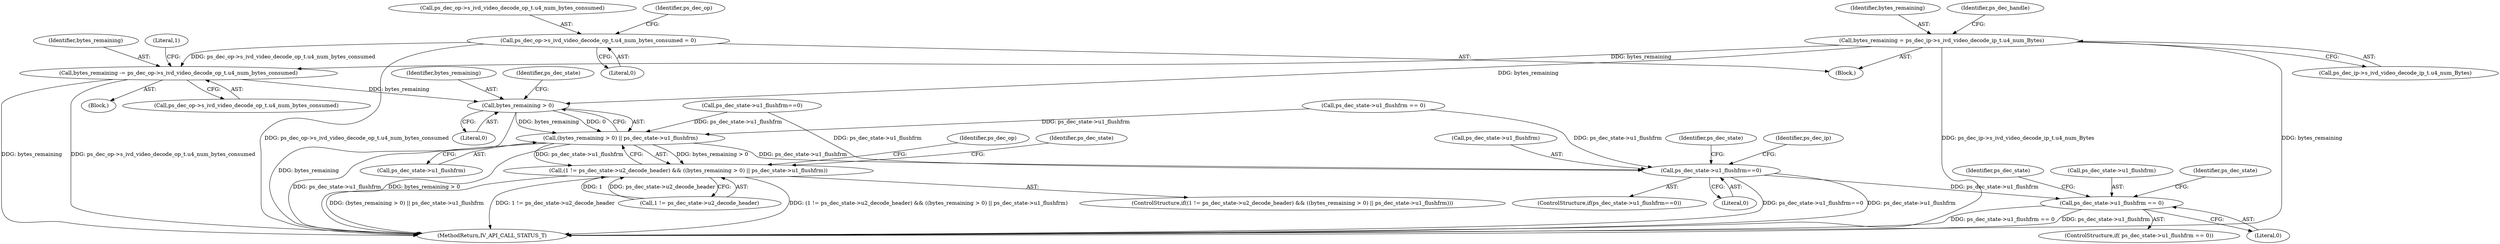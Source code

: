 digraph "0_Android_a86eb798d077b9b25c8f8c77e3c02c2f287c1ce7@API" {
"1000350" [label="(Call,bytes_remaining > 0)"];
"1000335" [label="(Call,bytes_remaining -= ps_dec_op->s_ivd_video_decode_op_t.u4_num_bytes_consumed)"];
"1000249" [label="(Call,ps_dec_op->s_ivd_video_decode_op_t.u4_num_bytes_consumed = 0)"];
"1000146" [label="(Call,bytes_remaining = ps_dec_ip->s_ivd_video_decode_ip_t.u4_num_Bytes)"];
"1000349" [label="(Call,(bytes_remaining > 0) || ps_dec_state->u1_flushfrm)"];
"1000343" [label="(Call,(1 != ps_dec_state->u2_decode_header) && ((bytes_remaining > 0) || ps_dec_state->u1_flushfrm))"];
"1001099" [label="(Call,ps_dec_state->u1_flushfrm==0)"];
"1001408" [label="(Call,ps_dec_state->u1_flushfrm == 0)"];
"1000351" [label="(Identifier,bytes_remaining)"];
"1001098" [label="(ControlStructure,if(ps_dec_state->u1_flushfrm==0))"];
"1000250" [label="(Call,ps_dec_op->s_ivd_video_decode_op_t.u4_num_bytes_consumed)"];
"1000147" [label="(Identifier,bytes_remaining)"];
"1000146" [label="(Call,bytes_remaining = ps_dec_ip->s_ivd_video_decode_ip_t.u4_num_Bytes)"];
"1001100" [label="(Call,ps_dec_state->u1_flushfrm)"];
"1001689" [label="(MethodReturn,IV_API_CALL_STATUS_T)"];
"1001532" [label="(Identifier,ps_dec_state)"];
"1001407" [label="(ControlStructure,if( ps_dec_state->u1_flushfrm == 0))"];
"1000349" [label="(Call,(bytes_remaining > 0) || ps_dec_state->u1_flushfrm)"];
"1000330" [label="(Block,)"];
"1000353" [label="(Call,ps_dec_state->u1_flushfrm)"];
"1000342" [label="(ControlStructure,if((1 != ps_dec_state->u2_decode_header) && ((bytes_remaining > 0) || ps_dec_state->u1_flushfrm)))"];
"1001408" [label="(Call,ps_dec_state->u1_flushfrm == 0)"];
"1001409" [label="(Call,ps_dec_state->u1_flushfrm)"];
"1001412" [label="(Literal,0)"];
"1000272" [label="(Call,ps_dec_state->u1_flushfrm==0)"];
"1001416" [label="(Identifier,ps_dec_state)"];
"1000255" [label="(Literal,0)"];
"1000335" [label="(Call,bytes_remaining -= ps_dec_op->s_ivd_video_decode_op_t.u4_num_bytes_consumed)"];
"1000343" [label="(Call,(1 != ps_dec_state->u2_decode_header) && ((bytes_remaining > 0) || ps_dec_state->u1_flushfrm))"];
"1000336" [label="(Identifier,bytes_remaining)"];
"1000249" [label="(Call,ps_dec_op->s_ivd_video_decode_op_t.u4_num_bytes_consumed = 0)"];
"1001663" [label="(Identifier,ps_dec_op)"];
"1000350" [label="(Call,bytes_remaining > 0)"];
"1000337" [label="(Call,ps_dec_op->s_ivd_video_decode_op_t.u4_num_bytes_consumed)"];
"1000359" [label="(Identifier,ps_dec_state)"];
"1000148" [label="(Call,ps_dec_ip->s_ivd_video_decode_ip_t.u4_num_Bytes)"];
"1000345" [label="(Literal,1)"];
"1000352" [label="(Literal,0)"];
"1000354" [label="(Identifier,ps_dec_state)"];
"1001536" [label="(Identifier,ps_dec_state)"];
"1000259" [label="(Identifier,ps_dec_op)"];
"1001108" [label="(Identifier,ps_dec_ip)"];
"1000344" [label="(Call,1 != ps_dec_state->u2_decode_header)"];
"1000154" [label="(Identifier,ps_dec_handle)"];
"1000108" [label="(Block,)"];
"1001103" [label="(Literal,0)"];
"1000325" [label="(Call,ps_dec_state->u1_flushfrm == 0)"];
"1001099" [label="(Call,ps_dec_state->u1_flushfrm==0)"];
"1000350" -> "1000349"  [label="AST: "];
"1000350" -> "1000352"  [label="CFG: "];
"1000351" -> "1000350"  [label="AST: "];
"1000352" -> "1000350"  [label="AST: "];
"1000354" -> "1000350"  [label="CFG: "];
"1000349" -> "1000350"  [label="CFG: "];
"1000350" -> "1001689"  [label="DDG: bytes_remaining"];
"1000350" -> "1000349"  [label="DDG: bytes_remaining"];
"1000350" -> "1000349"  [label="DDG: 0"];
"1000335" -> "1000350"  [label="DDG: bytes_remaining"];
"1000146" -> "1000350"  [label="DDG: bytes_remaining"];
"1000335" -> "1000330"  [label="AST: "];
"1000335" -> "1000337"  [label="CFG: "];
"1000336" -> "1000335"  [label="AST: "];
"1000337" -> "1000335"  [label="AST: "];
"1000345" -> "1000335"  [label="CFG: "];
"1000335" -> "1001689"  [label="DDG: bytes_remaining"];
"1000335" -> "1001689"  [label="DDG: ps_dec_op->s_ivd_video_decode_op_t.u4_num_bytes_consumed"];
"1000249" -> "1000335"  [label="DDG: ps_dec_op->s_ivd_video_decode_op_t.u4_num_bytes_consumed"];
"1000146" -> "1000335"  [label="DDG: bytes_remaining"];
"1000249" -> "1000108"  [label="AST: "];
"1000249" -> "1000255"  [label="CFG: "];
"1000250" -> "1000249"  [label="AST: "];
"1000255" -> "1000249"  [label="AST: "];
"1000259" -> "1000249"  [label="CFG: "];
"1000249" -> "1001689"  [label="DDG: ps_dec_op->s_ivd_video_decode_op_t.u4_num_bytes_consumed"];
"1000146" -> "1000108"  [label="AST: "];
"1000146" -> "1000148"  [label="CFG: "];
"1000147" -> "1000146"  [label="AST: "];
"1000148" -> "1000146"  [label="AST: "];
"1000154" -> "1000146"  [label="CFG: "];
"1000146" -> "1001689"  [label="DDG: ps_dec_ip->s_ivd_video_decode_ip_t.u4_num_Bytes"];
"1000146" -> "1001689"  [label="DDG: bytes_remaining"];
"1000349" -> "1000343"  [label="AST: "];
"1000349" -> "1000353"  [label="CFG: "];
"1000353" -> "1000349"  [label="AST: "];
"1000343" -> "1000349"  [label="CFG: "];
"1000349" -> "1001689"  [label="DDG: ps_dec_state->u1_flushfrm"];
"1000349" -> "1001689"  [label="DDG: bytes_remaining > 0"];
"1000349" -> "1000343"  [label="DDG: bytes_remaining > 0"];
"1000349" -> "1000343"  [label="DDG: ps_dec_state->u1_flushfrm"];
"1000325" -> "1000349"  [label="DDG: ps_dec_state->u1_flushfrm"];
"1000272" -> "1000349"  [label="DDG: ps_dec_state->u1_flushfrm"];
"1000349" -> "1001099"  [label="DDG: ps_dec_state->u1_flushfrm"];
"1000343" -> "1000342"  [label="AST: "];
"1000343" -> "1000344"  [label="CFG: "];
"1000344" -> "1000343"  [label="AST: "];
"1000359" -> "1000343"  [label="CFG: "];
"1001663" -> "1000343"  [label="CFG: "];
"1000343" -> "1001689"  [label="DDG: (bytes_remaining > 0) || ps_dec_state->u1_flushfrm"];
"1000343" -> "1001689"  [label="DDG: 1 != ps_dec_state->u2_decode_header"];
"1000343" -> "1001689"  [label="DDG: (1 != ps_dec_state->u2_decode_header) && ((bytes_remaining > 0) || ps_dec_state->u1_flushfrm)"];
"1000344" -> "1000343"  [label="DDG: 1"];
"1000344" -> "1000343"  [label="DDG: ps_dec_state->u2_decode_header"];
"1001099" -> "1001098"  [label="AST: "];
"1001099" -> "1001103"  [label="CFG: "];
"1001100" -> "1001099"  [label="AST: "];
"1001103" -> "1001099"  [label="AST: "];
"1001108" -> "1001099"  [label="CFG: "];
"1001536" -> "1001099"  [label="CFG: "];
"1001099" -> "1001689"  [label="DDG: ps_dec_state->u1_flushfrm==0"];
"1001099" -> "1001689"  [label="DDG: ps_dec_state->u1_flushfrm"];
"1000325" -> "1001099"  [label="DDG: ps_dec_state->u1_flushfrm"];
"1000272" -> "1001099"  [label="DDG: ps_dec_state->u1_flushfrm"];
"1001099" -> "1001408"  [label="DDG: ps_dec_state->u1_flushfrm"];
"1001408" -> "1001407"  [label="AST: "];
"1001408" -> "1001412"  [label="CFG: "];
"1001409" -> "1001408"  [label="AST: "];
"1001412" -> "1001408"  [label="AST: "];
"1001416" -> "1001408"  [label="CFG: "];
"1001532" -> "1001408"  [label="CFG: "];
"1001408" -> "1001689"  [label="DDG: ps_dec_state->u1_flushfrm == 0"];
"1001408" -> "1001689"  [label="DDG: ps_dec_state->u1_flushfrm"];
}
